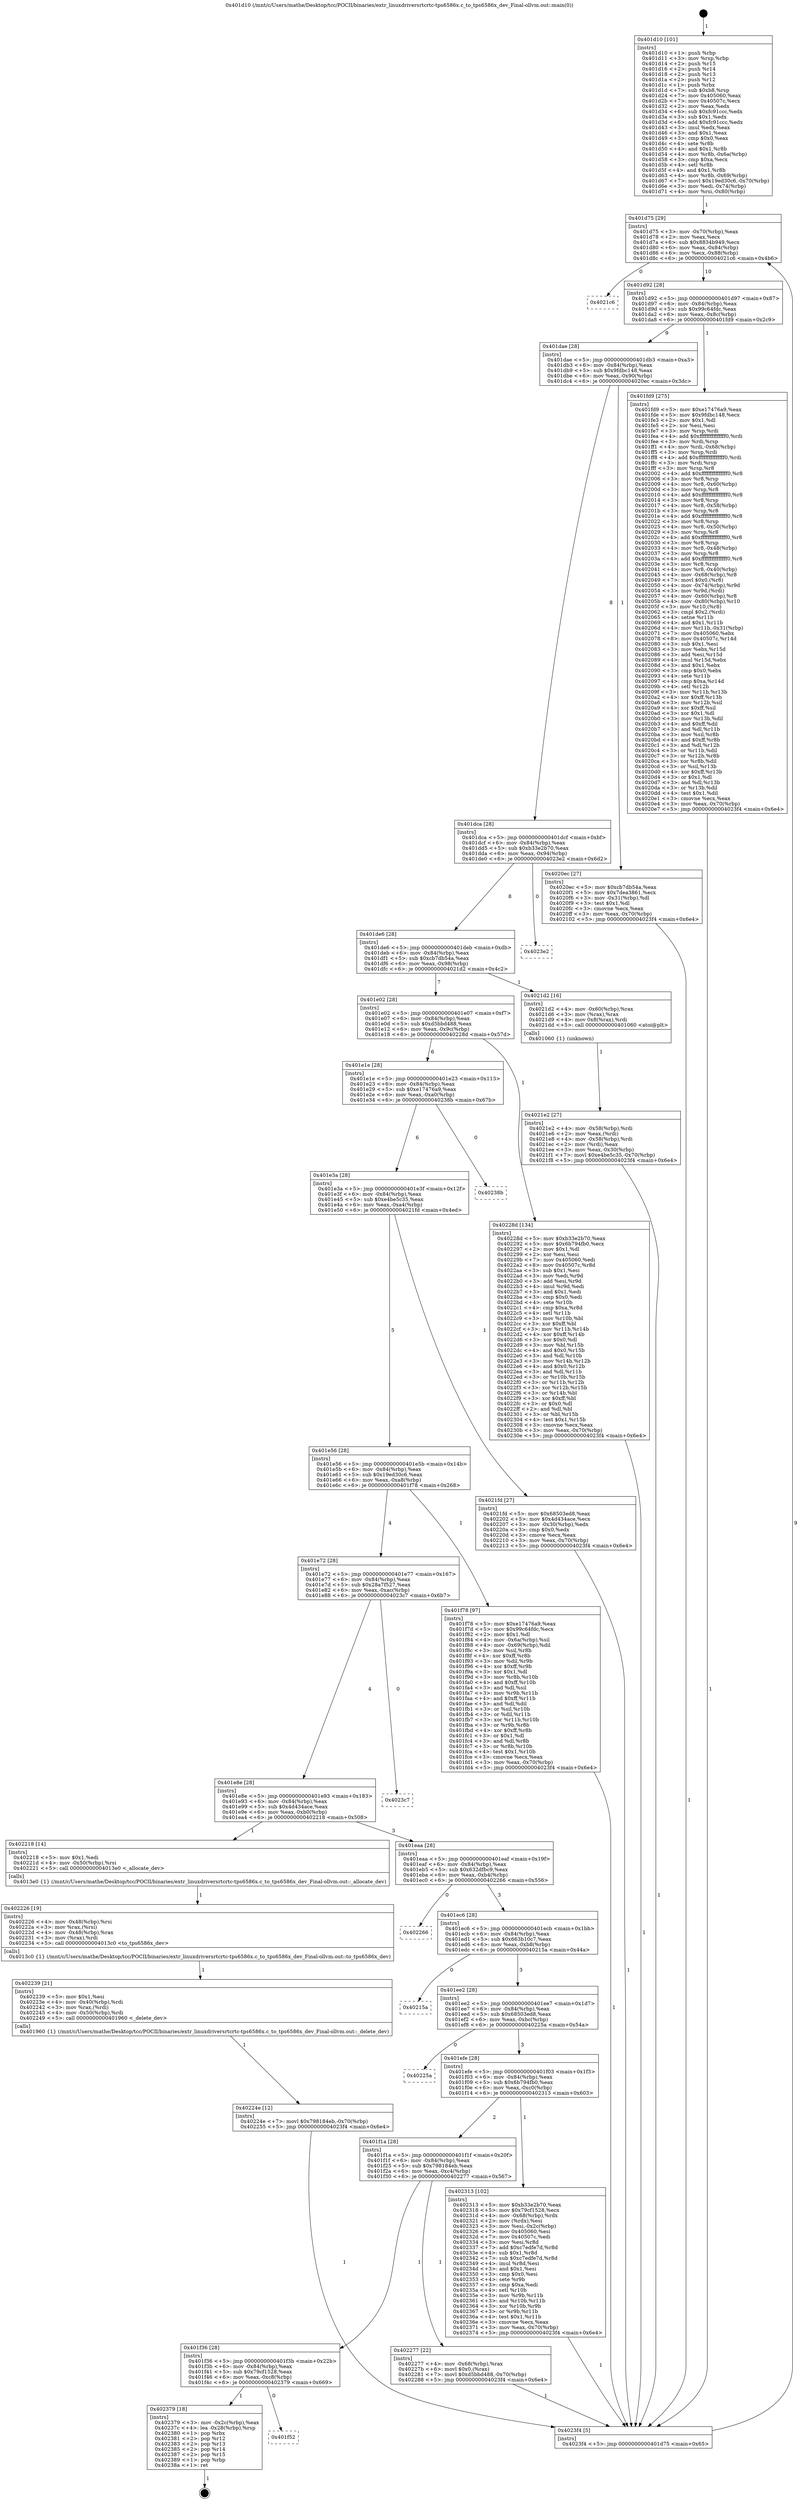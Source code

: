 digraph "0x401d10" {
  label = "0x401d10 (/mnt/c/Users/mathe/Desktop/tcc/POCII/binaries/extr_linuxdriversrtcrtc-tps6586x.c_to_tps6586x_dev_Final-ollvm.out::main(0))"
  labelloc = "t"
  node[shape=record]

  Entry [label="",width=0.3,height=0.3,shape=circle,fillcolor=black,style=filled]
  "0x401d75" [label="{
     0x401d75 [29]\l
     | [instrs]\l
     &nbsp;&nbsp;0x401d75 \<+3\>: mov -0x70(%rbp),%eax\l
     &nbsp;&nbsp;0x401d78 \<+2\>: mov %eax,%ecx\l
     &nbsp;&nbsp;0x401d7a \<+6\>: sub $0x8834b949,%ecx\l
     &nbsp;&nbsp;0x401d80 \<+6\>: mov %eax,-0x84(%rbp)\l
     &nbsp;&nbsp;0x401d86 \<+6\>: mov %ecx,-0x88(%rbp)\l
     &nbsp;&nbsp;0x401d8c \<+6\>: je 00000000004021c6 \<main+0x4b6\>\l
  }"]
  "0x4021c6" [label="{
     0x4021c6\l
  }", style=dashed]
  "0x401d92" [label="{
     0x401d92 [28]\l
     | [instrs]\l
     &nbsp;&nbsp;0x401d92 \<+5\>: jmp 0000000000401d97 \<main+0x87\>\l
     &nbsp;&nbsp;0x401d97 \<+6\>: mov -0x84(%rbp),%eax\l
     &nbsp;&nbsp;0x401d9d \<+5\>: sub $0x99c64fdc,%eax\l
     &nbsp;&nbsp;0x401da2 \<+6\>: mov %eax,-0x8c(%rbp)\l
     &nbsp;&nbsp;0x401da8 \<+6\>: je 0000000000401fd9 \<main+0x2c9\>\l
  }"]
  Exit [label="",width=0.3,height=0.3,shape=circle,fillcolor=black,style=filled,peripheries=2]
  "0x401fd9" [label="{
     0x401fd9 [275]\l
     | [instrs]\l
     &nbsp;&nbsp;0x401fd9 \<+5\>: mov $0xe17476a9,%eax\l
     &nbsp;&nbsp;0x401fde \<+5\>: mov $0x9fdbc148,%ecx\l
     &nbsp;&nbsp;0x401fe3 \<+2\>: mov $0x1,%dl\l
     &nbsp;&nbsp;0x401fe5 \<+2\>: xor %esi,%esi\l
     &nbsp;&nbsp;0x401fe7 \<+3\>: mov %rsp,%rdi\l
     &nbsp;&nbsp;0x401fea \<+4\>: add $0xfffffffffffffff0,%rdi\l
     &nbsp;&nbsp;0x401fee \<+3\>: mov %rdi,%rsp\l
     &nbsp;&nbsp;0x401ff1 \<+4\>: mov %rdi,-0x68(%rbp)\l
     &nbsp;&nbsp;0x401ff5 \<+3\>: mov %rsp,%rdi\l
     &nbsp;&nbsp;0x401ff8 \<+4\>: add $0xfffffffffffffff0,%rdi\l
     &nbsp;&nbsp;0x401ffc \<+3\>: mov %rdi,%rsp\l
     &nbsp;&nbsp;0x401fff \<+3\>: mov %rsp,%r8\l
     &nbsp;&nbsp;0x402002 \<+4\>: add $0xfffffffffffffff0,%r8\l
     &nbsp;&nbsp;0x402006 \<+3\>: mov %r8,%rsp\l
     &nbsp;&nbsp;0x402009 \<+4\>: mov %r8,-0x60(%rbp)\l
     &nbsp;&nbsp;0x40200d \<+3\>: mov %rsp,%r8\l
     &nbsp;&nbsp;0x402010 \<+4\>: add $0xfffffffffffffff0,%r8\l
     &nbsp;&nbsp;0x402014 \<+3\>: mov %r8,%rsp\l
     &nbsp;&nbsp;0x402017 \<+4\>: mov %r8,-0x58(%rbp)\l
     &nbsp;&nbsp;0x40201b \<+3\>: mov %rsp,%r8\l
     &nbsp;&nbsp;0x40201e \<+4\>: add $0xfffffffffffffff0,%r8\l
     &nbsp;&nbsp;0x402022 \<+3\>: mov %r8,%rsp\l
     &nbsp;&nbsp;0x402025 \<+4\>: mov %r8,-0x50(%rbp)\l
     &nbsp;&nbsp;0x402029 \<+3\>: mov %rsp,%r8\l
     &nbsp;&nbsp;0x40202c \<+4\>: add $0xfffffffffffffff0,%r8\l
     &nbsp;&nbsp;0x402030 \<+3\>: mov %r8,%rsp\l
     &nbsp;&nbsp;0x402033 \<+4\>: mov %r8,-0x48(%rbp)\l
     &nbsp;&nbsp;0x402037 \<+3\>: mov %rsp,%r8\l
     &nbsp;&nbsp;0x40203a \<+4\>: add $0xfffffffffffffff0,%r8\l
     &nbsp;&nbsp;0x40203e \<+3\>: mov %r8,%rsp\l
     &nbsp;&nbsp;0x402041 \<+4\>: mov %r8,-0x40(%rbp)\l
     &nbsp;&nbsp;0x402045 \<+4\>: mov -0x68(%rbp),%r8\l
     &nbsp;&nbsp;0x402049 \<+7\>: movl $0x0,(%r8)\l
     &nbsp;&nbsp;0x402050 \<+4\>: mov -0x74(%rbp),%r9d\l
     &nbsp;&nbsp;0x402054 \<+3\>: mov %r9d,(%rdi)\l
     &nbsp;&nbsp;0x402057 \<+4\>: mov -0x60(%rbp),%r8\l
     &nbsp;&nbsp;0x40205b \<+4\>: mov -0x80(%rbp),%r10\l
     &nbsp;&nbsp;0x40205f \<+3\>: mov %r10,(%r8)\l
     &nbsp;&nbsp;0x402062 \<+3\>: cmpl $0x2,(%rdi)\l
     &nbsp;&nbsp;0x402065 \<+4\>: setne %r11b\l
     &nbsp;&nbsp;0x402069 \<+4\>: and $0x1,%r11b\l
     &nbsp;&nbsp;0x40206d \<+4\>: mov %r11b,-0x31(%rbp)\l
     &nbsp;&nbsp;0x402071 \<+7\>: mov 0x405060,%ebx\l
     &nbsp;&nbsp;0x402078 \<+8\>: mov 0x40507c,%r14d\l
     &nbsp;&nbsp;0x402080 \<+3\>: sub $0x1,%esi\l
     &nbsp;&nbsp;0x402083 \<+3\>: mov %ebx,%r15d\l
     &nbsp;&nbsp;0x402086 \<+3\>: add %esi,%r15d\l
     &nbsp;&nbsp;0x402089 \<+4\>: imul %r15d,%ebx\l
     &nbsp;&nbsp;0x40208d \<+3\>: and $0x1,%ebx\l
     &nbsp;&nbsp;0x402090 \<+3\>: cmp $0x0,%ebx\l
     &nbsp;&nbsp;0x402093 \<+4\>: sete %r11b\l
     &nbsp;&nbsp;0x402097 \<+4\>: cmp $0xa,%r14d\l
     &nbsp;&nbsp;0x40209b \<+4\>: setl %r12b\l
     &nbsp;&nbsp;0x40209f \<+3\>: mov %r11b,%r13b\l
     &nbsp;&nbsp;0x4020a2 \<+4\>: xor $0xff,%r13b\l
     &nbsp;&nbsp;0x4020a6 \<+3\>: mov %r12b,%sil\l
     &nbsp;&nbsp;0x4020a9 \<+4\>: xor $0xff,%sil\l
     &nbsp;&nbsp;0x4020ad \<+3\>: xor $0x1,%dl\l
     &nbsp;&nbsp;0x4020b0 \<+3\>: mov %r13b,%dil\l
     &nbsp;&nbsp;0x4020b3 \<+4\>: and $0xff,%dil\l
     &nbsp;&nbsp;0x4020b7 \<+3\>: and %dl,%r11b\l
     &nbsp;&nbsp;0x4020ba \<+3\>: mov %sil,%r8b\l
     &nbsp;&nbsp;0x4020bd \<+4\>: and $0xff,%r8b\l
     &nbsp;&nbsp;0x4020c1 \<+3\>: and %dl,%r12b\l
     &nbsp;&nbsp;0x4020c4 \<+3\>: or %r11b,%dil\l
     &nbsp;&nbsp;0x4020c7 \<+3\>: or %r12b,%r8b\l
     &nbsp;&nbsp;0x4020ca \<+3\>: xor %r8b,%dil\l
     &nbsp;&nbsp;0x4020cd \<+3\>: or %sil,%r13b\l
     &nbsp;&nbsp;0x4020d0 \<+4\>: xor $0xff,%r13b\l
     &nbsp;&nbsp;0x4020d4 \<+3\>: or $0x1,%dl\l
     &nbsp;&nbsp;0x4020d7 \<+3\>: and %dl,%r13b\l
     &nbsp;&nbsp;0x4020da \<+3\>: or %r13b,%dil\l
     &nbsp;&nbsp;0x4020dd \<+4\>: test $0x1,%dil\l
     &nbsp;&nbsp;0x4020e1 \<+3\>: cmovne %ecx,%eax\l
     &nbsp;&nbsp;0x4020e4 \<+3\>: mov %eax,-0x70(%rbp)\l
     &nbsp;&nbsp;0x4020e7 \<+5\>: jmp 00000000004023f4 \<main+0x6e4\>\l
  }"]
  "0x401dae" [label="{
     0x401dae [28]\l
     | [instrs]\l
     &nbsp;&nbsp;0x401dae \<+5\>: jmp 0000000000401db3 \<main+0xa3\>\l
     &nbsp;&nbsp;0x401db3 \<+6\>: mov -0x84(%rbp),%eax\l
     &nbsp;&nbsp;0x401db9 \<+5\>: sub $0x9fdbc148,%eax\l
     &nbsp;&nbsp;0x401dbe \<+6\>: mov %eax,-0x90(%rbp)\l
     &nbsp;&nbsp;0x401dc4 \<+6\>: je 00000000004020ec \<main+0x3dc\>\l
  }"]
  "0x401f52" [label="{
     0x401f52\l
  }", style=dashed]
  "0x4020ec" [label="{
     0x4020ec [27]\l
     | [instrs]\l
     &nbsp;&nbsp;0x4020ec \<+5\>: mov $0xcb7db54a,%eax\l
     &nbsp;&nbsp;0x4020f1 \<+5\>: mov $0x7dea3861,%ecx\l
     &nbsp;&nbsp;0x4020f6 \<+3\>: mov -0x31(%rbp),%dl\l
     &nbsp;&nbsp;0x4020f9 \<+3\>: test $0x1,%dl\l
     &nbsp;&nbsp;0x4020fc \<+3\>: cmovne %ecx,%eax\l
     &nbsp;&nbsp;0x4020ff \<+3\>: mov %eax,-0x70(%rbp)\l
     &nbsp;&nbsp;0x402102 \<+5\>: jmp 00000000004023f4 \<main+0x6e4\>\l
  }"]
  "0x401dca" [label="{
     0x401dca [28]\l
     | [instrs]\l
     &nbsp;&nbsp;0x401dca \<+5\>: jmp 0000000000401dcf \<main+0xbf\>\l
     &nbsp;&nbsp;0x401dcf \<+6\>: mov -0x84(%rbp),%eax\l
     &nbsp;&nbsp;0x401dd5 \<+5\>: sub $0xb33e2b70,%eax\l
     &nbsp;&nbsp;0x401dda \<+6\>: mov %eax,-0x94(%rbp)\l
     &nbsp;&nbsp;0x401de0 \<+6\>: je 00000000004023e2 \<main+0x6d2\>\l
  }"]
  "0x402379" [label="{
     0x402379 [18]\l
     | [instrs]\l
     &nbsp;&nbsp;0x402379 \<+3\>: mov -0x2c(%rbp),%eax\l
     &nbsp;&nbsp;0x40237c \<+4\>: lea -0x28(%rbp),%rsp\l
     &nbsp;&nbsp;0x402380 \<+1\>: pop %rbx\l
     &nbsp;&nbsp;0x402381 \<+2\>: pop %r12\l
     &nbsp;&nbsp;0x402383 \<+2\>: pop %r13\l
     &nbsp;&nbsp;0x402385 \<+2\>: pop %r14\l
     &nbsp;&nbsp;0x402387 \<+2\>: pop %r15\l
     &nbsp;&nbsp;0x402389 \<+1\>: pop %rbp\l
     &nbsp;&nbsp;0x40238a \<+1\>: ret\l
  }"]
  "0x4023e2" [label="{
     0x4023e2\l
  }", style=dashed]
  "0x401de6" [label="{
     0x401de6 [28]\l
     | [instrs]\l
     &nbsp;&nbsp;0x401de6 \<+5\>: jmp 0000000000401deb \<main+0xdb\>\l
     &nbsp;&nbsp;0x401deb \<+6\>: mov -0x84(%rbp),%eax\l
     &nbsp;&nbsp;0x401df1 \<+5\>: sub $0xcb7db54a,%eax\l
     &nbsp;&nbsp;0x401df6 \<+6\>: mov %eax,-0x98(%rbp)\l
     &nbsp;&nbsp;0x401dfc \<+6\>: je 00000000004021d2 \<main+0x4c2\>\l
  }"]
  "0x401f36" [label="{
     0x401f36 [28]\l
     | [instrs]\l
     &nbsp;&nbsp;0x401f36 \<+5\>: jmp 0000000000401f3b \<main+0x22b\>\l
     &nbsp;&nbsp;0x401f3b \<+6\>: mov -0x84(%rbp),%eax\l
     &nbsp;&nbsp;0x401f41 \<+5\>: sub $0x79cf1528,%eax\l
     &nbsp;&nbsp;0x401f46 \<+6\>: mov %eax,-0xc8(%rbp)\l
     &nbsp;&nbsp;0x401f4c \<+6\>: je 0000000000402379 \<main+0x669\>\l
  }"]
  "0x4021d2" [label="{
     0x4021d2 [16]\l
     | [instrs]\l
     &nbsp;&nbsp;0x4021d2 \<+4\>: mov -0x60(%rbp),%rax\l
     &nbsp;&nbsp;0x4021d6 \<+3\>: mov (%rax),%rax\l
     &nbsp;&nbsp;0x4021d9 \<+4\>: mov 0x8(%rax),%rdi\l
     &nbsp;&nbsp;0x4021dd \<+5\>: call 0000000000401060 \<atoi@plt\>\l
     | [calls]\l
     &nbsp;&nbsp;0x401060 \{1\} (unknown)\l
  }"]
  "0x401e02" [label="{
     0x401e02 [28]\l
     | [instrs]\l
     &nbsp;&nbsp;0x401e02 \<+5\>: jmp 0000000000401e07 \<main+0xf7\>\l
     &nbsp;&nbsp;0x401e07 \<+6\>: mov -0x84(%rbp),%eax\l
     &nbsp;&nbsp;0x401e0d \<+5\>: sub $0xd5bbd488,%eax\l
     &nbsp;&nbsp;0x401e12 \<+6\>: mov %eax,-0x9c(%rbp)\l
     &nbsp;&nbsp;0x401e18 \<+6\>: je 000000000040228d \<main+0x57d\>\l
  }"]
  "0x402277" [label="{
     0x402277 [22]\l
     | [instrs]\l
     &nbsp;&nbsp;0x402277 \<+4\>: mov -0x68(%rbp),%rax\l
     &nbsp;&nbsp;0x40227b \<+6\>: movl $0x0,(%rax)\l
     &nbsp;&nbsp;0x402281 \<+7\>: movl $0xd5bbd488,-0x70(%rbp)\l
     &nbsp;&nbsp;0x402288 \<+5\>: jmp 00000000004023f4 \<main+0x6e4\>\l
  }"]
  "0x40228d" [label="{
     0x40228d [134]\l
     | [instrs]\l
     &nbsp;&nbsp;0x40228d \<+5\>: mov $0xb33e2b70,%eax\l
     &nbsp;&nbsp;0x402292 \<+5\>: mov $0x6b794fb0,%ecx\l
     &nbsp;&nbsp;0x402297 \<+2\>: mov $0x1,%dl\l
     &nbsp;&nbsp;0x402299 \<+2\>: xor %esi,%esi\l
     &nbsp;&nbsp;0x40229b \<+7\>: mov 0x405060,%edi\l
     &nbsp;&nbsp;0x4022a2 \<+8\>: mov 0x40507c,%r8d\l
     &nbsp;&nbsp;0x4022aa \<+3\>: sub $0x1,%esi\l
     &nbsp;&nbsp;0x4022ad \<+3\>: mov %edi,%r9d\l
     &nbsp;&nbsp;0x4022b0 \<+3\>: add %esi,%r9d\l
     &nbsp;&nbsp;0x4022b3 \<+4\>: imul %r9d,%edi\l
     &nbsp;&nbsp;0x4022b7 \<+3\>: and $0x1,%edi\l
     &nbsp;&nbsp;0x4022ba \<+3\>: cmp $0x0,%edi\l
     &nbsp;&nbsp;0x4022bd \<+4\>: sete %r10b\l
     &nbsp;&nbsp;0x4022c1 \<+4\>: cmp $0xa,%r8d\l
     &nbsp;&nbsp;0x4022c5 \<+4\>: setl %r11b\l
     &nbsp;&nbsp;0x4022c9 \<+3\>: mov %r10b,%bl\l
     &nbsp;&nbsp;0x4022cc \<+3\>: xor $0xff,%bl\l
     &nbsp;&nbsp;0x4022cf \<+3\>: mov %r11b,%r14b\l
     &nbsp;&nbsp;0x4022d2 \<+4\>: xor $0xff,%r14b\l
     &nbsp;&nbsp;0x4022d6 \<+3\>: xor $0x0,%dl\l
     &nbsp;&nbsp;0x4022d9 \<+3\>: mov %bl,%r15b\l
     &nbsp;&nbsp;0x4022dc \<+4\>: and $0x0,%r15b\l
     &nbsp;&nbsp;0x4022e0 \<+3\>: and %dl,%r10b\l
     &nbsp;&nbsp;0x4022e3 \<+3\>: mov %r14b,%r12b\l
     &nbsp;&nbsp;0x4022e6 \<+4\>: and $0x0,%r12b\l
     &nbsp;&nbsp;0x4022ea \<+3\>: and %dl,%r11b\l
     &nbsp;&nbsp;0x4022ed \<+3\>: or %r10b,%r15b\l
     &nbsp;&nbsp;0x4022f0 \<+3\>: or %r11b,%r12b\l
     &nbsp;&nbsp;0x4022f3 \<+3\>: xor %r12b,%r15b\l
     &nbsp;&nbsp;0x4022f6 \<+3\>: or %r14b,%bl\l
     &nbsp;&nbsp;0x4022f9 \<+3\>: xor $0xff,%bl\l
     &nbsp;&nbsp;0x4022fc \<+3\>: or $0x0,%dl\l
     &nbsp;&nbsp;0x4022ff \<+2\>: and %dl,%bl\l
     &nbsp;&nbsp;0x402301 \<+3\>: or %bl,%r15b\l
     &nbsp;&nbsp;0x402304 \<+4\>: test $0x1,%r15b\l
     &nbsp;&nbsp;0x402308 \<+3\>: cmovne %ecx,%eax\l
     &nbsp;&nbsp;0x40230b \<+3\>: mov %eax,-0x70(%rbp)\l
     &nbsp;&nbsp;0x40230e \<+5\>: jmp 00000000004023f4 \<main+0x6e4\>\l
  }"]
  "0x401e1e" [label="{
     0x401e1e [28]\l
     | [instrs]\l
     &nbsp;&nbsp;0x401e1e \<+5\>: jmp 0000000000401e23 \<main+0x113\>\l
     &nbsp;&nbsp;0x401e23 \<+6\>: mov -0x84(%rbp),%eax\l
     &nbsp;&nbsp;0x401e29 \<+5\>: sub $0xe17476a9,%eax\l
     &nbsp;&nbsp;0x401e2e \<+6\>: mov %eax,-0xa0(%rbp)\l
     &nbsp;&nbsp;0x401e34 \<+6\>: je 000000000040238b \<main+0x67b\>\l
  }"]
  "0x401f1a" [label="{
     0x401f1a [28]\l
     | [instrs]\l
     &nbsp;&nbsp;0x401f1a \<+5\>: jmp 0000000000401f1f \<main+0x20f\>\l
     &nbsp;&nbsp;0x401f1f \<+6\>: mov -0x84(%rbp),%eax\l
     &nbsp;&nbsp;0x401f25 \<+5\>: sub $0x798184eb,%eax\l
     &nbsp;&nbsp;0x401f2a \<+6\>: mov %eax,-0xc4(%rbp)\l
     &nbsp;&nbsp;0x401f30 \<+6\>: je 0000000000402277 \<main+0x567\>\l
  }"]
  "0x40238b" [label="{
     0x40238b\l
  }", style=dashed]
  "0x401e3a" [label="{
     0x401e3a [28]\l
     | [instrs]\l
     &nbsp;&nbsp;0x401e3a \<+5\>: jmp 0000000000401e3f \<main+0x12f\>\l
     &nbsp;&nbsp;0x401e3f \<+6\>: mov -0x84(%rbp),%eax\l
     &nbsp;&nbsp;0x401e45 \<+5\>: sub $0xe4be5c35,%eax\l
     &nbsp;&nbsp;0x401e4a \<+6\>: mov %eax,-0xa4(%rbp)\l
     &nbsp;&nbsp;0x401e50 \<+6\>: je 00000000004021fd \<main+0x4ed\>\l
  }"]
  "0x402313" [label="{
     0x402313 [102]\l
     | [instrs]\l
     &nbsp;&nbsp;0x402313 \<+5\>: mov $0xb33e2b70,%eax\l
     &nbsp;&nbsp;0x402318 \<+5\>: mov $0x79cf1528,%ecx\l
     &nbsp;&nbsp;0x40231d \<+4\>: mov -0x68(%rbp),%rdx\l
     &nbsp;&nbsp;0x402321 \<+2\>: mov (%rdx),%esi\l
     &nbsp;&nbsp;0x402323 \<+3\>: mov %esi,-0x2c(%rbp)\l
     &nbsp;&nbsp;0x402326 \<+7\>: mov 0x405060,%esi\l
     &nbsp;&nbsp;0x40232d \<+7\>: mov 0x40507c,%edi\l
     &nbsp;&nbsp;0x402334 \<+3\>: mov %esi,%r8d\l
     &nbsp;&nbsp;0x402337 \<+7\>: add $0xc7edfe7d,%r8d\l
     &nbsp;&nbsp;0x40233e \<+4\>: sub $0x1,%r8d\l
     &nbsp;&nbsp;0x402342 \<+7\>: sub $0xc7edfe7d,%r8d\l
     &nbsp;&nbsp;0x402349 \<+4\>: imul %r8d,%esi\l
     &nbsp;&nbsp;0x40234d \<+3\>: and $0x1,%esi\l
     &nbsp;&nbsp;0x402350 \<+3\>: cmp $0x0,%esi\l
     &nbsp;&nbsp;0x402353 \<+4\>: sete %r9b\l
     &nbsp;&nbsp;0x402357 \<+3\>: cmp $0xa,%edi\l
     &nbsp;&nbsp;0x40235a \<+4\>: setl %r10b\l
     &nbsp;&nbsp;0x40235e \<+3\>: mov %r9b,%r11b\l
     &nbsp;&nbsp;0x402361 \<+3\>: and %r10b,%r11b\l
     &nbsp;&nbsp;0x402364 \<+3\>: xor %r10b,%r9b\l
     &nbsp;&nbsp;0x402367 \<+3\>: or %r9b,%r11b\l
     &nbsp;&nbsp;0x40236a \<+4\>: test $0x1,%r11b\l
     &nbsp;&nbsp;0x40236e \<+3\>: cmovne %ecx,%eax\l
     &nbsp;&nbsp;0x402371 \<+3\>: mov %eax,-0x70(%rbp)\l
     &nbsp;&nbsp;0x402374 \<+5\>: jmp 00000000004023f4 \<main+0x6e4\>\l
  }"]
  "0x4021fd" [label="{
     0x4021fd [27]\l
     | [instrs]\l
     &nbsp;&nbsp;0x4021fd \<+5\>: mov $0x68503ed8,%eax\l
     &nbsp;&nbsp;0x402202 \<+5\>: mov $0x4d434ace,%ecx\l
     &nbsp;&nbsp;0x402207 \<+3\>: mov -0x30(%rbp),%edx\l
     &nbsp;&nbsp;0x40220a \<+3\>: cmp $0x0,%edx\l
     &nbsp;&nbsp;0x40220d \<+3\>: cmove %ecx,%eax\l
     &nbsp;&nbsp;0x402210 \<+3\>: mov %eax,-0x70(%rbp)\l
     &nbsp;&nbsp;0x402213 \<+5\>: jmp 00000000004023f4 \<main+0x6e4\>\l
  }"]
  "0x401e56" [label="{
     0x401e56 [28]\l
     | [instrs]\l
     &nbsp;&nbsp;0x401e56 \<+5\>: jmp 0000000000401e5b \<main+0x14b\>\l
     &nbsp;&nbsp;0x401e5b \<+6\>: mov -0x84(%rbp),%eax\l
     &nbsp;&nbsp;0x401e61 \<+5\>: sub $0x19ed30c6,%eax\l
     &nbsp;&nbsp;0x401e66 \<+6\>: mov %eax,-0xa8(%rbp)\l
     &nbsp;&nbsp;0x401e6c \<+6\>: je 0000000000401f78 \<main+0x268\>\l
  }"]
  "0x401efe" [label="{
     0x401efe [28]\l
     | [instrs]\l
     &nbsp;&nbsp;0x401efe \<+5\>: jmp 0000000000401f03 \<main+0x1f3\>\l
     &nbsp;&nbsp;0x401f03 \<+6\>: mov -0x84(%rbp),%eax\l
     &nbsp;&nbsp;0x401f09 \<+5\>: sub $0x6b794fb0,%eax\l
     &nbsp;&nbsp;0x401f0e \<+6\>: mov %eax,-0xc0(%rbp)\l
     &nbsp;&nbsp;0x401f14 \<+6\>: je 0000000000402313 \<main+0x603\>\l
  }"]
  "0x401f78" [label="{
     0x401f78 [97]\l
     | [instrs]\l
     &nbsp;&nbsp;0x401f78 \<+5\>: mov $0xe17476a9,%eax\l
     &nbsp;&nbsp;0x401f7d \<+5\>: mov $0x99c64fdc,%ecx\l
     &nbsp;&nbsp;0x401f82 \<+2\>: mov $0x1,%dl\l
     &nbsp;&nbsp;0x401f84 \<+4\>: mov -0x6a(%rbp),%sil\l
     &nbsp;&nbsp;0x401f88 \<+4\>: mov -0x69(%rbp),%dil\l
     &nbsp;&nbsp;0x401f8c \<+3\>: mov %sil,%r8b\l
     &nbsp;&nbsp;0x401f8f \<+4\>: xor $0xff,%r8b\l
     &nbsp;&nbsp;0x401f93 \<+3\>: mov %dil,%r9b\l
     &nbsp;&nbsp;0x401f96 \<+4\>: xor $0xff,%r9b\l
     &nbsp;&nbsp;0x401f9a \<+3\>: xor $0x1,%dl\l
     &nbsp;&nbsp;0x401f9d \<+3\>: mov %r8b,%r10b\l
     &nbsp;&nbsp;0x401fa0 \<+4\>: and $0xff,%r10b\l
     &nbsp;&nbsp;0x401fa4 \<+3\>: and %dl,%sil\l
     &nbsp;&nbsp;0x401fa7 \<+3\>: mov %r9b,%r11b\l
     &nbsp;&nbsp;0x401faa \<+4\>: and $0xff,%r11b\l
     &nbsp;&nbsp;0x401fae \<+3\>: and %dl,%dil\l
     &nbsp;&nbsp;0x401fb1 \<+3\>: or %sil,%r10b\l
     &nbsp;&nbsp;0x401fb4 \<+3\>: or %dil,%r11b\l
     &nbsp;&nbsp;0x401fb7 \<+3\>: xor %r11b,%r10b\l
     &nbsp;&nbsp;0x401fba \<+3\>: or %r9b,%r8b\l
     &nbsp;&nbsp;0x401fbd \<+4\>: xor $0xff,%r8b\l
     &nbsp;&nbsp;0x401fc1 \<+3\>: or $0x1,%dl\l
     &nbsp;&nbsp;0x401fc4 \<+3\>: and %dl,%r8b\l
     &nbsp;&nbsp;0x401fc7 \<+3\>: or %r8b,%r10b\l
     &nbsp;&nbsp;0x401fca \<+4\>: test $0x1,%r10b\l
     &nbsp;&nbsp;0x401fce \<+3\>: cmovne %ecx,%eax\l
     &nbsp;&nbsp;0x401fd1 \<+3\>: mov %eax,-0x70(%rbp)\l
     &nbsp;&nbsp;0x401fd4 \<+5\>: jmp 00000000004023f4 \<main+0x6e4\>\l
  }"]
  "0x401e72" [label="{
     0x401e72 [28]\l
     | [instrs]\l
     &nbsp;&nbsp;0x401e72 \<+5\>: jmp 0000000000401e77 \<main+0x167\>\l
     &nbsp;&nbsp;0x401e77 \<+6\>: mov -0x84(%rbp),%eax\l
     &nbsp;&nbsp;0x401e7d \<+5\>: sub $0x28a7f527,%eax\l
     &nbsp;&nbsp;0x401e82 \<+6\>: mov %eax,-0xac(%rbp)\l
     &nbsp;&nbsp;0x401e88 \<+6\>: je 00000000004023c7 \<main+0x6b7\>\l
  }"]
  "0x4023f4" [label="{
     0x4023f4 [5]\l
     | [instrs]\l
     &nbsp;&nbsp;0x4023f4 \<+5\>: jmp 0000000000401d75 \<main+0x65\>\l
  }"]
  "0x401d10" [label="{
     0x401d10 [101]\l
     | [instrs]\l
     &nbsp;&nbsp;0x401d10 \<+1\>: push %rbp\l
     &nbsp;&nbsp;0x401d11 \<+3\>: mov %rsp,%rbp\l
     &nbsp;&nbsp;0x401d14 \<+2\>: push %r15\l
     &nbsp;&nbsp;0x401d16 \<+2\>: push %r14\l
     &nbsp;&nbsp;0x401d18 \<+2\>: push %r13\l
     &nbsp;&nbsp;0x401d1a \<+2\>: push %r12\l
     &nbsp;&nbsp;0x401d1c \<+1\>: push %rbx\l
     &nbsp;&nbsp;0x401d1d \<+7\>: sub $0xb8,%rsp\l
     &nbsp;&nbsp;0x401d24 \<+7\>: mov 0x405060,%eax\l
     &nbsp;&nbsp;0x401d2b \<+7\>: mov 0x40507c,%ecx\l
     &nbsp;&nbsp;0x401d32 \<+2\>: mov %eax,%edx\l
     &nbsp;&nbsp;0x401d34 \<+6\>: sub $0xfc91ccc,%edx\l
     &nbsp;&nbsp;0x401d3a \<+3\>: sub $0x1,%edx\l
     &nbsp;&nbsp;0x401d3d \<+6\>: add $0xfc91ccc,%edx\l
     &nbsp;&nbsp;0x401d43 \<+3\>: imul %edx,%eax\l
     &nbsp;&nbsp;0x401d46 \<+3\>: and $0x1,%eax\l
     &nbsp;&nbsp;0x401d49 \<+3\>: cmp $0x0,%eax\l
     &nbsp;&nbsp;0x401d4c \<+4\>: sete %r8b\l
     &nbsp;&nbsp;0x401d50 \<+4\>: and $0x1,%r8b\l
     &nbsp;&nbsp;0x401d54 \<+4\>: mov %r8b,-0x6a(%rbp)\l
     &nbsp;&nbsp;0x401d58 \<+3\>: cmp $0xa,%ecx\l
     &nbsp;&nbsp;0x401d5b \<+4\>: setl %r8b\l
     &nbsp;&nbsp;0x401d5f \<+4\>: and $0x1,%r8b\l
     &nbsp;&nbsp;0x401d63 \<+4\>: mov %r8b,-0x69(%rbp)\l
     &nbsp;&nbsp;0x401d67 \<+7\>: movl $0x19ed30c6,-0x70(%rbp)\l
     &nbsp;&nbsp;0x401d6e \<+3\>: mov %edi,-0x74(%rbp)\l
     &nbsp;&nbsp;0x401d71 \<+4\>: mov %rsi,-0x80(%rbp)\l
  }"]
  "0x40225a" [label="{
     0x40225a\l
  }", style=dashed]
  "0x4021e2" [label="{
     0x4021e2 [27]\l
     | [instrs]\l
     &nbsp;&nbsp;0x4021e2 \<+4\>: mov -0x58(%rbp),%rdi\l
     &nbsp;&nbsp;0x4021e6 \<+2\>: mov %eax,(%rdi)\l
     &nbsp;&nbsp;0x4021e8 \<+4\>: mov -0x58(%rbp),%rdi\l
     &nbsp;&nbsp;0x4021ec \<+2\>: mov (%rdi),%eax\l
     &nbsp;&nbsp;0x4021ee \<+3\>: mov %eax,-0x30(%rbp)\l
     &nbsp;&nbsp;0x4021f1 \<+7\>: movl $0xe4be5c35,-0x70(%rbp)\l
     &nbsp;&nbsp;0x4021f8 \<+5\>: jmp 00000000004023f4 \<main+0x6e4\>\l
  }"]
  "0x401ee2" [label="{
     0x401ee2 [28]\l
     | [instrs]\l
     &nbsp;&nbsp;0x401ee2 \<+5\>: jmp 0000000000401ee7 \<main+0x1d7\>\l
     &nbsp;&nbsp;0x401ee7 \<+6\>: mov -0x84(%rbp),%eax\l
     &nbsp;&nbsp;0x401eed \<+5\>: sub $0x68503ed8,%eax\l
     &nbsp;&nbsp;0x401ef2 \<+6\>: mov %eax,-0xbc(%rbp)\l
     &nbsp;&nbsp;0x401ef8 \<+6\>: je 000000000040225a \<main+0x54a\>\l
  }"]
  "0x4023c7" [label="{
     0x4023c7\l
  }", style=dashed]
  "0x401e8e" [label="{
     0x401e8e [28]\l
     | [instrs]\l
     &nbsp;&nbsp;0x401e8e \<+5\>: jmp 0000000000401e93 \<main+0x183\>\l
     &nbsp;&nbsp;0x401e93 \<+6\>: mov -0x84(%rbp),%eax\l
     &nbsp;&nbsp;0x401e99 \<+5\>: sub $0x4d434ace,%eax\l
     &nbsp;&nbsp;0x401e9e \<+6\>: mov %eax,-0xb0(%rbp)\l
     &nbsp;&nbsp;0x401ea4 \<+6\>: je 0000000000402218 \<main+0x508\>\l
  }"]
  "0x40215a" [label="{
     0x40215a\l
  }", style=dashed]
  "0x402218" [label="{
     0x402218 [14]\l
     | [instrs]\l
     &nbsp;&nbsp;0x402218 \<+5\>: mov $0x1,%edi\l
     &nbsp;&nbsp;0x40221d \<+4\>: mov -0x50(%rbp),%rsi\l
     &nbsp;&nbsp;0x402221 \<+5\>: call 00000000004013e0 \<_allocate_dev\>\l
     | [calls]\l
     &nbsp;&nbsp;0x4013e0 \{1\} (/mnt/c/Users/mathe/Desktop/tcc/POCII/binaries/extr_linuxdriversrtcrtc-tps6586x.c_to_tps6586x_dev_Final-ollvm.out::_allocate_dev)\l
  }"]
  "0x401eaa" [label="{
     0x401eaa [28]\l
     | [instrs]\l
     &nbsp;&nbsp;0x401eaa \<+5\>: jmp 0000000000401eaf \<main+0x19f\>\l
     &nbsp;&nbsp;0x401eaf \<+6\>: mov -0x84(%rbp),%eax\l
     &nbsp;&nbsp;0x401eb5 \<+5\>: sub $0x632dfbc9,%eax\l
     &nbsp;&nbsp;0x401eba \<+6\>: mov %eax,-0xb4(%rbp)\l
     &nbsp;&nbsp;0x401ec0 \<+6\>: je 0000000000402266 \<main+0x556\>\l
  }"]
  "0x402226" [label="{
     0x402226 [19]\l
     | [instrs]\l
     &nbsp;&nbsp;0x402226 \<+4\>: mov -0x48(%rbp),%rsi\l
     &nbsp;&nbsp;0x40222a \<+3\>: mov %rax,(%rsi)\l
     &nbsp;&nbsp;0x40222d \<+4\>: mov -0x48(%rbp),%rax\l
     &nbsp;&nbsp;0x402231 \<+3\>: mov (%rax),%rdi\l
     &nbsp;&nbsp;0x402234 \<+5\>: call 00000000004013c0 \<to_tps6586x_dev\>\l
     | [calls]\l
     &nbsp;&nbsp;0x4013c0 \{1\} (/mnt/c/Users/mathe/Desktop/tcc/POCII/binaries/extr_linuxdriversrtcrtc-tps6586x.c_to_tps6586x_dev_Final-ollvm.out::to_tps6586x_dev)\l
  }"]
  "0x402239" [label="{
     0x402239 [21]\l
     | [instrs]\l
     &nbsp;&nbsp;0x402239 \<+5\>: mov $0x1,%esi\l
     &nbsp;&nbsp;0x40223e \<+4\>: mov -0x40(%rbp),%rdi\l
     &nbsp;&nbsp;0x402242 \<+3\>: mov %rax,(%rdi)\l
     &nbsp;&nbsp;0x402245 \<+4\>: mov -0x50(%rbp),%rdi\l
     &nbsp;&nbsp;0x402249 \<+5\>: call 0000000000401960 \<_delete_dev\>\l
     | [calls]\l
     &nbsp;&nbsp;0x401960 \{1\} (/mnt/c/Users/mathe/Desktop/tcc/POCII/binaries/extr_linuxdriversrtcrtc-tps6586x.c_to_tps6586x_dev_Final-ollvm.out::_delete_dev)\l
  }"]
  "0x40224e" [label="{
     0x40224e [12]\l
     | [instrs]\l
     &nbsp;&nbsp;0x40224e \<+7\>: movl $0x798184eb,-0x70(%rbp)\l
     &nbsp;&nbsp;0x402255 \<+5\>: jmp 00000000004023f4 \<main+0x6e4\>\l
  }"]
  "0x401ec6" [label="{
     0x401ec6 [28]\l
     | [instrs]\l
     &nbsp;&nbsp;0x401ec6 \<+5\>: jmp 0000000000401ecb \<main+0x1bb\>\l
     &nbsp;&nbsp;0x401ecb \<+6\>: mov -0x84(%rbp),%eax\l
     &nbsp;&nbsp;0x401ed1 \<+5\>: sub $0x663b10c7,%eax\l
     &nbsp;&nbsp;0x401ed6 \<+6\>: mov %eax,-0xb8(%rbp)\l
     &nbsp;&nbsp;0x401edc \<+6\>: je 000000000040215a \<main+0x44a\>\l
  }"]
  "0x402266" [label="{
     0x402266\l
  }", style=dashed]
  Entry -> "0x401d10" [label=" 1"]
  "0x401d75" -> "0x4021c6" [label=" 0"]
  "0x401d75" -> "0x401d92" [label=" 10"]
  "0x402379" -> Exit [label=" 1"]
  "0x401d92" -> "0x401fd9" [label=" 1"]
  "0x401d92" -> "0x401dae" [label=" 9"]
  "0x401f36" -> "0x401f52" [label=" 0"]
  "0x401dae" -> "0x4020ec" [label=" 1"]
  "0x401dae" -> "0x401dca" [label=" 8"]
  "0x401f36" -> "0x402379" [label=" 1"]
  "0x401dca" -> "0x4023e2" [label=" 0"]
  "0x401dca" -> "0x401de6" [label=" 8"]
  "0x402313" -> "0x4023f4" [label=" 1"]
  "0x401de6" -> "0x4021d2" [label=" 1"]
  "0x401de6" -> "0x401e02" [label=" 7"]
  "0x40228d" -> "0x4023f4" [label=" 1"]
  "0x401e02" -> "0x40228d" [label=" 1"]
  "0x401e02" -> "0x401e1e" [label=" 6"]
  "0x402277" -> "0x4023f4" [label=" 1"]
  "0x401e1e" -> "0x40238b" [label=" 0"]
  "0x401e1e" -> "0x401e3a" [label=" 6"]
  "0x401f1a" -> "0x402277" [label=" 1"]
  "0x401e3a" -> "0x4021fd" [label=" 1"]
  "0x401e3a" -> "0x401e56" [label=" 5"]
  "0x401f1a" -> "0x401f36" [label=" 1"]
  "0x401e56" -> "0x401f78" [label=" 1"]
  "0x401e56" -> "0x401e72" [label=" 4"]
  "0x401f78" -> "0x4023f4" [label=" 1"]
  "0x401d10" -> "0x401d75" [label=" 1"]
  "0x4023f4" -> "0x401d75" [label=" 9"]
  "0x401efe" -> "0x402313" [label=" 1"]
  "0x401fd9" -> "0x4023f4" [label=" 1"]
  "0x4020ec" -> "0x4023f4" [label=" 1"]
  "0x4021d2" -> "0x4021e2" [label=" 1"]
  "0x4021e2" -> "0x4023f4" [label=" 1"]
  "0x4021fd" -> "0x4023f4" [label=" 1"]
  "0x401efe" -> "0x401f1a" [label=" 2"]
  "0x401e72" -> "0x4023c7" [label=" 0"]
  "0x401e72" -> "0x401e8e" [label=" 4"]
  "0x401ee2" -> "0x40225a" [label=" 0"]
  "0x401e8e" -> "0x402218" [label=" 1"]
  "0x401e8e" -> "0x401eaa" [label=" 3"]
  "0x402218" -> "0x402226" [label=" 1"]
  "0x402226" -> "0x402239" [label=" 1"]
  "0x402239" -> "0x40224e" [label=" 1"]
  "0x40224e" -> "0x4023f4" [label=" 1"]
  "0x401ee2" -> "0x401efe" [label=" 3"]
  "0x401eaa" -> "0x402266" [label=" 0"]
  "0x401eaa" -> "0x401ec6" [label=" 3"]
  "0x401ec6" -> "0x401ee2" [label=" 3"]
  "0x401ec6" -> "0x40215a" [label=" 0"]
}
